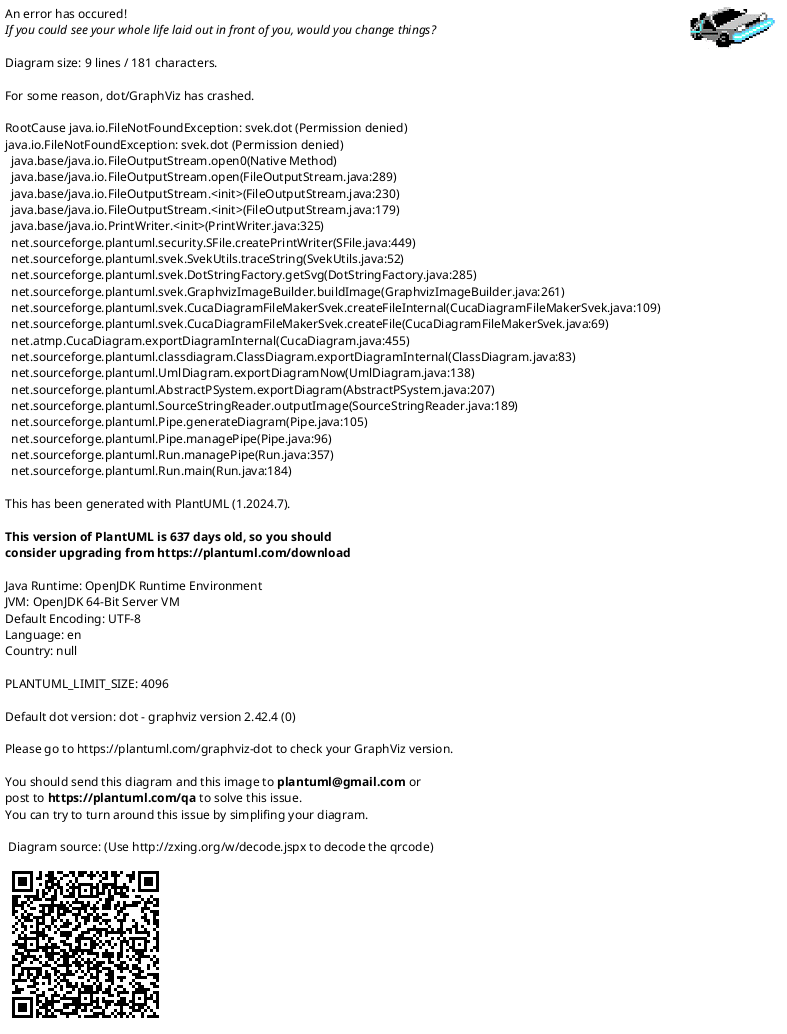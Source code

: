 {
  "sha1": "g6wsanhd8av3kwzozqim2i54fzztlbb",
  "insertion": {
    "when": "2024-06-01T09:03:07.289Z",
    "url": "https://github.com/plantuml/plantuml/issues/1467",
    "user": "plantuml@gmail.com"
  }
}
@startuml
!pragma svek_trace on
class HashMap<K,V>
    HashMap [a1] <|-u-> [e] V1
    HashMap [b2] *.r.> [f] V2
    HashMap [c3] o.d.> [g] V3
    HashMap [d4] +-l-> [h] V4

@enduml
